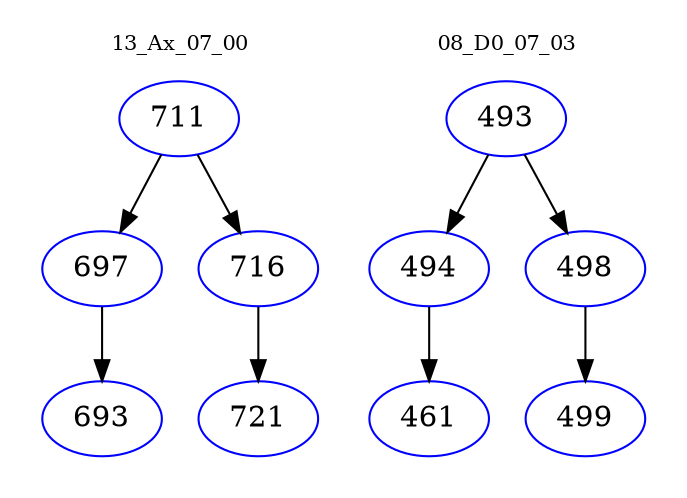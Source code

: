digraph{
subgraph cluster_0 {
color = white
label = "13_Ax_07_00";
fontsize=10;
T0_711 [label="711", color="blue"]
T0_711 -> T0_697 [color="black"]
T0_697 [label="697", color="blue"]
T0_697 -> T0_693 [color="black"]
T0_693 [label="693", color="blue"]
T0_711 -> T0_716 [color="black"]
T0_716 [label="716", color="blue"]
T0_716 -> T0_721 [color="black"]
T0_721 [label="721", color="blue"]
}
subgraph cluster_1 {
color = white
label = "08_D0_07_03";
fontsize=10;
T1_493 [label="493", color="blue"]
T1_493 -> T1_494 [color="black"]
T1_494 [label="494", color="blue"]
T1_494 -> T1_461 [color="black"]
T1_461 [label="461", color="blue"]
T1_493 -> T1_498 [color="black"]
T1_498 [label="498", color="blue"]
T1_498 -> T1_499 [color="black"]
T1_499 [label="499", color="blue"]
}
}
